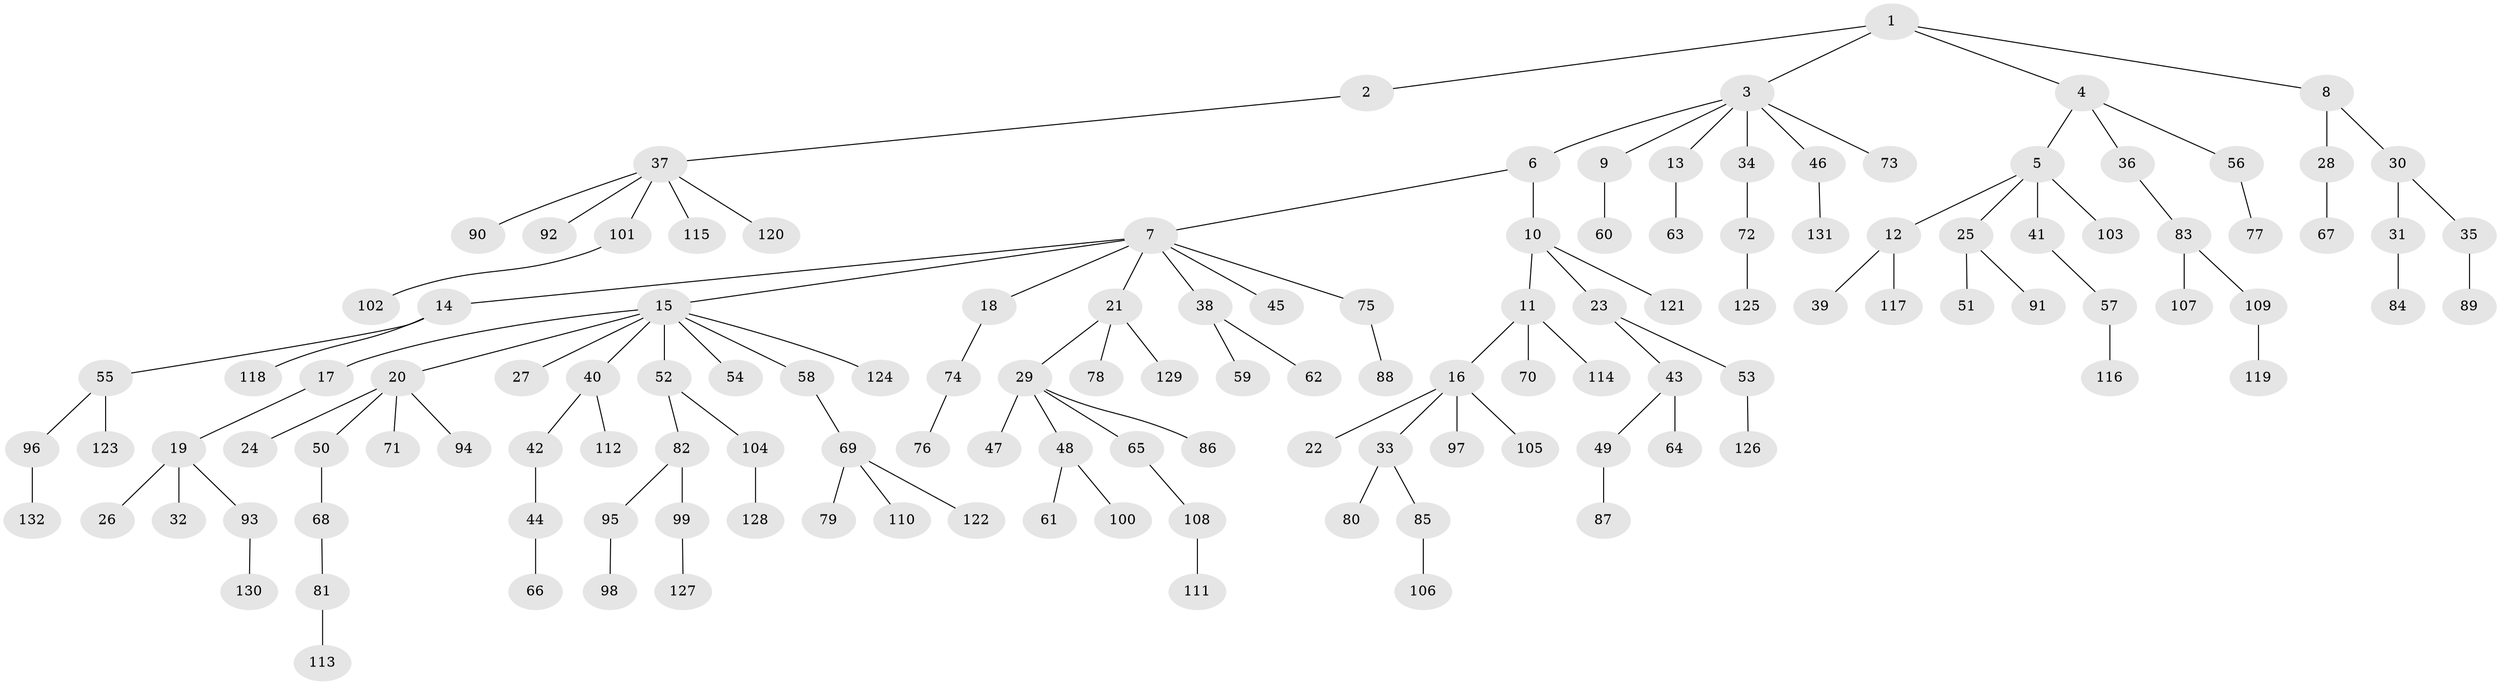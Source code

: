 // coarse degree distribution, {4: 0.03260869565217391, 7: 0.010869565217391304, 5: 0.021739130434782608, 3: 0.13043478260869565, 8: 0.010869565217391304, 2: 0.1956521739130435, 6: 0.021739130434782608, 9: 0.010869565217391304, 1: 0.5652173913043478}
// Generated by graph-tools (version 1.1) at 2025/19/03/04/25 18:19:04]
// undirected, 132 vertices, 131 edges
graph export_dot {
graph [start="1"]
  node [color=gray90,style=filled];
  1;
  2;
  3;
  4;
  5;
  6;
  7;
  8;
  9;
  10;
  11;
  12;
  13;
  14;
  15;
  16;
  17;
  18;
  19;
  20;
  21;
  22;
  23;
  24;
  25;
  26;
  27;
  28;
  29;
  30;
  31;
  32;
  33;
  34;
  35;
  36;
  37;
  38;
  39;
  40;
  41;
  42;
  43;
  44;
  45;
  46;
  47;
  48;
  49;
  50;
  51;
  52;
  53;
  54;
  55;
  56;
  57;
  58;
  59;
  60;
  61;
  62;
  63;
  64;
  65;
  66;
  67;
  68;
  69;
  70;
  71;
  72;
  73;
  74;
  75;
  76;
  77;
  78;
  79;
  80;
  81;
  82;
  83;
  84;
  85;
  86;
  87;
  88;
  89;
  90;
  91;
  92;
  93;
  94;
  95;
  96;
  97;
  98;
  99;
  100;
  101;
  102;
  103;
  104;
  105;
  106;
  107;
  108;
  109;
  110;
  111;
  112;
  113;
  114;
  115;
  116;
  117;
  118;
  119;
  120;
  121;
  122;
  123;
  124;
  125;
  126;
  127;
  128;
  129;
  130;
  131;
  132;
  1 -- 2;
  1 -- 3;
  1 -- 4;
  1 -- 8;
  2 -- 37;
  3 -- 6;
  3 -- 9;
  3 -- 13;
  3 -- 34;
  3 -- 46;
  3 -- 73;
  4 -- 5;
  4 -- 36;
  4 -- 56;
  5 -- 12;
  5 -- 25;
  5 -- 41;
  5 -- 103;
  6 -- 7;
  6 -- 10;
  7 -- 14;
  7 -- 15;
  7 -- 18;
  7 -- 21;
  7 -- 38;
  7 -- 45;
  7 -- 75;
  8 -- 28;
  8 -- 30;
  9 -- 60;
  10 -- 11;
  10 -- 23;
  10 -- 121;
  11 -- 16;
  11 -- 70;
  11 -- 114;
  12 -- 39;
  12 -- 117;
  13 -- 63;
  14 -- 55;
  14 -- 118;
  15 -- 17;
  15 -- 20;
  15 -- 27;
  15 -- 40;
  15 -- 52;
  15 -- 54;
  15 -- 58;
  15 -- 124;
  16 -- 22;
  16 -- 33;
  16 -- 97;
  16 -- 105;
  17 -- 19;
  18 -- 74;
  19 -- 26;
  19 -- 32;
  19 -- 93;
  20 -- 24;
  20 -- 50;
  20 -- 71;
  20 -- 94;
  21 -- 29;
  21 -- 78;
  21 -- 129;
  23 -- 43;
  23 -- 53;
  25 -- 51;
  25 -- 91;
  28 -- 67;
  29 -- 47;
  29 -- 48;
  29 -- 65;
  29 -- 86;
  30 -- 31;
  30 -- 35;
  31 -- 84;
  33 -- 80;
  33 -- 85;
  34 -- 72;
  35 -- 89;
  36 -- 83;
  37 -- 90;
  37 -- 92;
  37 -- 101;
  37 -- 115;
  37 -- 120;
  38 -- 59;
  38 -- 62;
  40 -- 42;
  40 -- 112;
  41 -- 57;
  42 -- 44;
  43 -- 49;
  43 -- 64;
  44 -- 66;
  46 -- 131;
  48 -- 61;
  48 -- 100;
  49 -- 87;
  50 -- 68;
  52 -- 82;
  52 -- 104;
  53 -- 126;
  55 -- 96;
  55 -- 123;
  56 -- 77;
  57 -- 116;
  58 -- 69;
  65 -- 108;
  68 -- 81;
  69 -- 79;
  69 -- 110;
  69 -- 122;
  72 -- 125;
  74 -- 76;
  75 -- 88;
  81 -- 113;
  82 -- 95;
  82 -- 99;
  83 -- 107;
  83 -- 109;
  85 -- 106;
  93 -- 130;
  95 -- 98;
  96 -- 132;
  99 -- 127;
  101 -- 102;
  104 -- 128;
  108 -- 111;
  109 -- 119;
}
